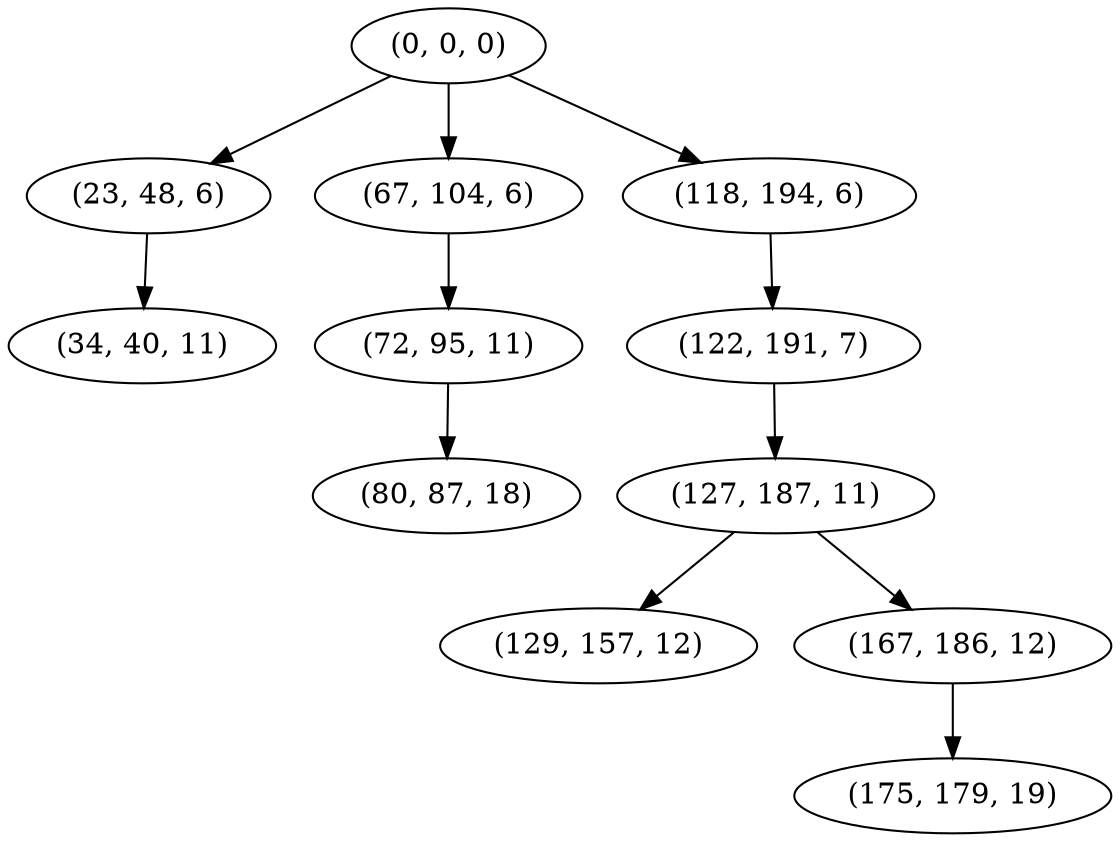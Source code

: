 digraph tree {
    "(0, 0, 0)";
    "(23, 48, 6)";
    "(34, 40, 11)";
    "(67, 104, 6)";
    "(72, 95, 11)";
    "(80, 87, 18)";
    "(118, 194, 6)";
    "(122, 191, 7)";
    "(127, 187, 11)";
    "(129, 157, 12)";
    "(167, 186, 12)";
    "(175, 179, 19)";
    "(0, 0, 0)" -> "(23, 48, 6)";
    "(0, 0, 0)" -> "(67, 104, 6)";
    "(0, 0, 0)" -> "(118, 194, 6)";
    "(23, 48, 6)" -> "(34, 40, 11)";
    "(67, 104, 6)" -> "(72, 95, 11)";
    "(72, 95, 11)" -> "(80, 87, 18)";
    "(118, 194, 6)" -> "(122, 191, 7)";
    "(122, 191, 7)" -> "(127, 187, 11)";
    "(127, 187, 11)" -> "(129, 157, 12)";
    "(127, 187, 11)" -> "(167, 186, 12)";
    "(167, 186, 12)" -> "(175, 179, 19)";
}
